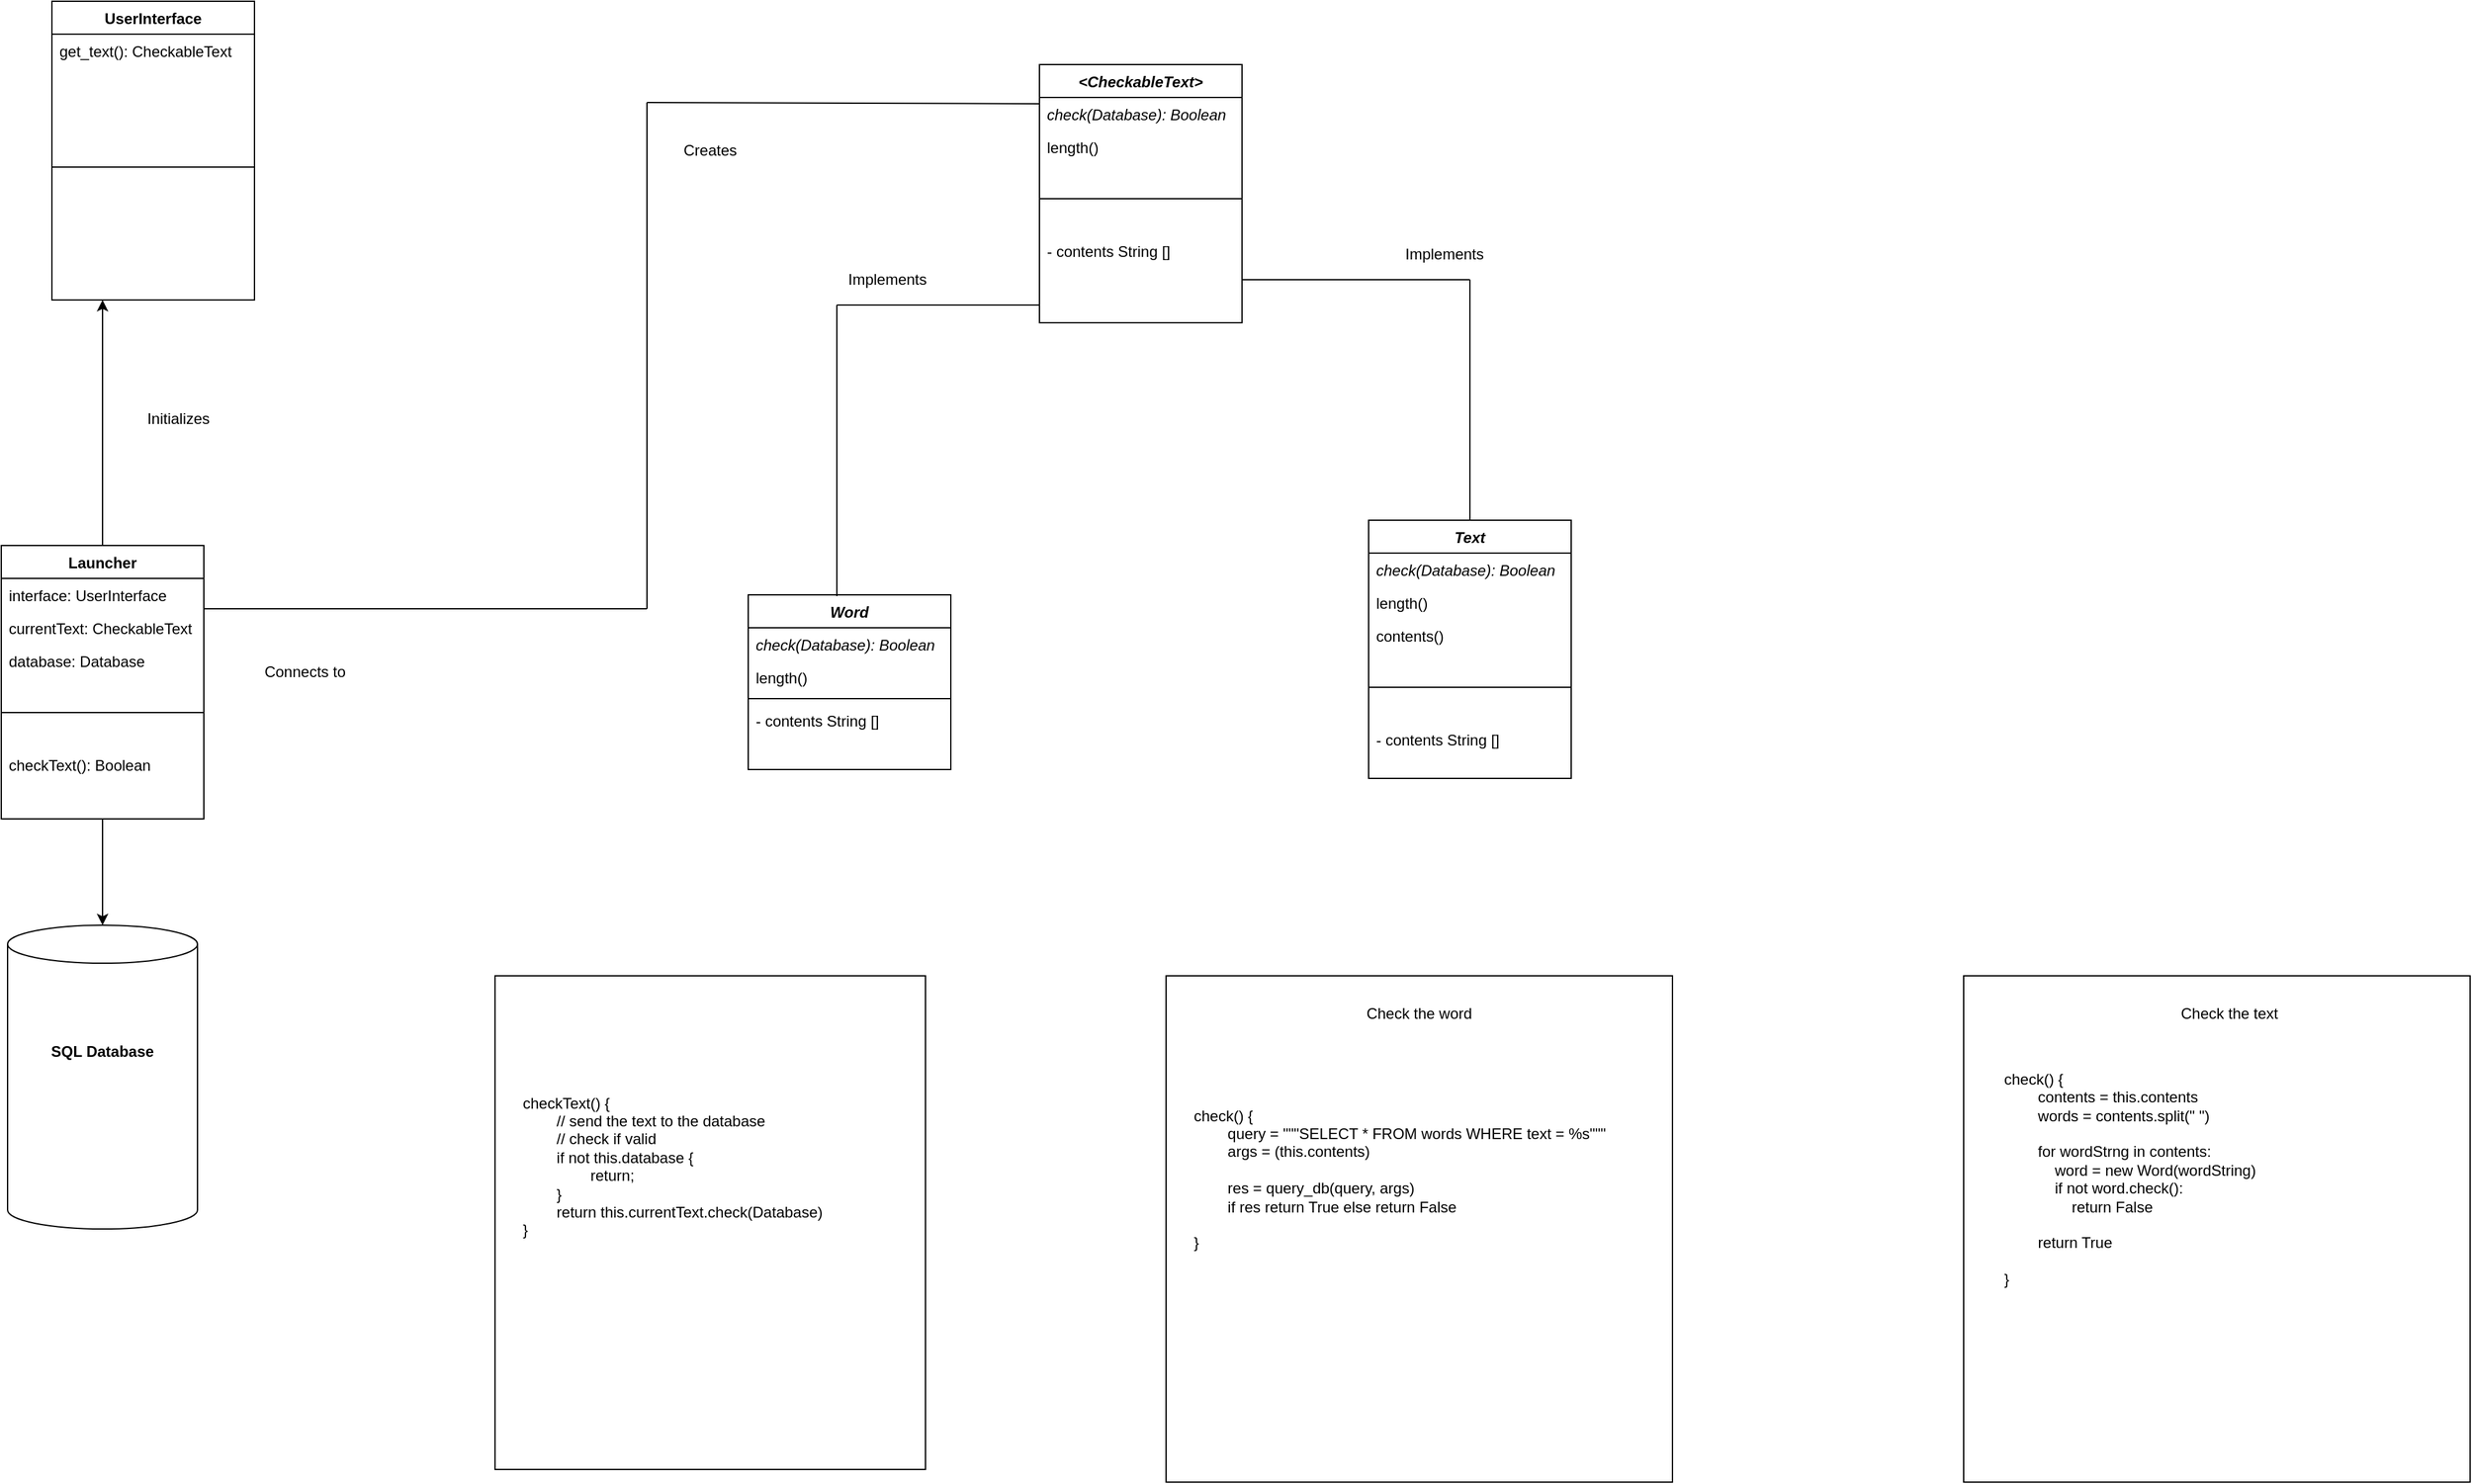 <mxfile version="14.9.0" type="device"><diagram id="C5RBs43oDa-KdzZeNtuy" name="Page-1"><mxGraphModel dx="1422" dy="1929" grid="1" gridSize="10" guides="1" tooltips="1" connect="1" arrows="1" fold="1" page="1" pageScale="1" pageWidth="827" pageHeight="1169" math="0" shadow="0"><root><mxCell id="WIyWlLk6GJQsqaUBKTNV-0"/><mxCell id="WIyWlLk6GJQsqaUBKTNV-1" parent="WIyWlLk6GJQsqaUBKTNV-0"/><mxCell id="zkfFHV4jXpPFQw0GAbJ--0" value="Text" style="swimlane;fontStyle=3;align=center;verticalAlign=top;childLayout=stackLayout;horizontal=1;startSize=26;horizontalStack=0;resizeParent=1;resizeLast=0;collapsible=1;marginBottom=0;rounded=0;shadow=0;strokeWidth=1;" parent="WIyWlLk6GJQsqaUBKTNV-1" vertex="1"><mxGeometry x="1140" y="390" width="160" height="204" as="geometry"><mxRectangle x="230" y="140" width="160" height="26" as="alternateBounds"/></mxGeometry></mxCell><mxCell id="zkfFHV4jXpPFQw0GAbJ--1" value="check(Database): Boolean" style="text;align=left;verticalAlign=top;spacingLeft=4;spacingRight=4;overflow=hidden;rotatable=0;points=[[0,0.5],[1,0.5]];portConstraint=eastwest;fontStyle=2" parent="zkfFHV4jXpPFQw0GAbJ--0" vertex="1"><mxGeometry y="26" width="160" height="26" as="geometry"/></mxCell><mxCell id="zkfFHV4jXpPFQw0GAbJ--2" value="length()" style="text;align=left;verticalAlign=top;spacingLeft=4;spacingRight=4;overflow=hidden;rotatable=0;points=[[0,0.5],[1,0.5]];portConstraint=eastwest;rounded=0;shadow=0;html=0;" parent="zkfFHV4jXpPFQw0GAbJ--0" vertex="1"><mxGeometry y="52" width="160" height="26" as="geometry"/></mxCell><mxCell id="MSbV0rSNzzdnsvfHrSGU-62" value="contents()" style="text;align=left;verticalAlign=top;spacingLeft=4;spacingRight=4;overflow=hidden;rotatable=0;points=[[0,0.5],[1,0.5]];portConstraint=eastwest;rounded=0;shadow=0;html=0;" vertex="1" parent="zkfFHV4jXpPFQw0GAbJ--0"><mxGeometry y="78" width="160" height="26" as="geometry"/></mxCell><mxCell id="zkfFHV4jXpPFQw0GAbJ--4" value="" style="line;html=1;strokeWidth=1;align=left;verticalAlign=middle;spacingTop=-1;spacingLeft=3;spacingRight=3;rotatable=0;labelPosition=right;points=[];portConstraint=eastwest;" parent="zkfFHV4jXpPFQw0GAbJ--0" vertex="1"><mxGeometry y="104" width="160" height="56" as="geometry"/></mxCell><mxCell id="zkfFHV4jXpPFQw0GAbJ--3" value="- contents String []" style="text;align=left;verticalAlign=top;spacingLeft=4;spacingRight=4;overflow=hidden;rotatable=0;points=[[0,0.5],[1,0.5]];portConstraint=eastwest;rounded=0;shadow=0;html=0;" parent="zkfFHV4jXpPFQw0GAbJ--0" vertex="1"><mxGeometry y="160" width="160" height="26" as="geometry"/></mxCell><mxCell id="MSbV0rSNzzdnsvfHrSGU-5" value="UserInterface" style="swimlane;fontStyle=1;align=center;verticalAlign=top;childLayout=stackLayout;horizontal=1;startSize=26;horizontalStack=0;resizeParent=1;resizeLast=0;collapsible=1;marginBottom=0;rounded=0;shadow=0;strokeWidth=1;" vertex="1" parent="WIyWlLk6GJQsqaUBKTNV-1"><mxGeometry x="100" y="-20" width="160" height="236" as="geometry"><mxRectangle x="340" y="380" width="170" height="26" as="alternateBounds"/></mxGeometry></mxCell><mxCell id="MSbV0rSNzzdnsvfHrSGU-6" value="get_text(): CheckableText" style="text;align=left;verticalAlign=top;spacingLeft=4;spacingRight=4;overflow=hidden;rotatable=0;points=[[0,0.5],[1,0.5]];portConstraint=eastwest;" vertex="1" parent="MSbV0rSNzzdnsvfHrSGU-5"><mxGeometry y="26" width="160" height="26" as="geometry"/></mxCell><mxCell id="MSbV0rSNzzdnsvfHrSGU-7" value="" style="line;html=1;strokeWidth=1;align=left;verticalAlign=middle;spacingTop=-1;spacingLeft=3;spacingRight=3;rotatable=0;labelPosition=right;points=[];portConstraint=eastwest;" vertex="1" parent="MSbV0rSNzzdnsvfHrSGU-5"><mxGeometry y="52" width="160" height="158" as="geometry"/></mxCell><mxCell id="MSbV0rSNzzdnsvfHrSGU-8" value="Launcher" style="swimlane;fontStyle=1;align=center;verticalAlign=top;childLayout=stackLayout;horizontal=1;startSize=26;horizontalStack=0;resizeParent=1;resizeLast=0;collapsible=1;marginBottom=0;rounded=0;shadow=0;strokeWidth=1;" vertex="1" parent="WIyWlLk6GJQsqaUBKTNV-1"><mxGeometry x="60" y="410" width="160" height="216" as="geometry"><mxRectangle x="550" y="140" width="160" height="26" as="alternateBounds"/></mxGeometry></mxCell><mxCell id="MSbV0rSNzzdnsvfHrSGU-9" value="interface: UserInterface" style="text;align=left;verticalAlign=top;spacingLeft=4;spacingRight=4;overflow=hidden;rotatable=0;points=[[0,0.5],[1,0.5]];portConstraint=eastwest;" vertex="1" parent="MSbV0rSNzzdnsvfHrSGU-8"><mxGeometry y="26" width="160" height="26" as="geometry"/></mxCell><mxCell id="MSbV0rSNzzdnsvfHrSGU-10" value="currentText: CheckableText" style="text;align=left;verticalAlign=top;spacingLeft=4;spacingRight=4;overflow=hidden;rotatable=0;points=[[0,0.5],[1,0.5]];portConstraint=eastwest;rounded=0;shadow=0;html=0;" vertex="1" parent="MSbV0rSNzzdnsvfHrSGU-8"><mxGeometry y="52" width="160" height="26" as="geometry"/></mxCell><mxCell id="MSbV0rSNzzdnsvfHrSGU-11" value="database: Database" style="text;align=left;verticalAlign=top;spacingLeft=4;spacingRight=4;overflow=hidden;rotatable=0;points=[[0,0.5],[1,0.5]];portConstraint=eastwest;rounded=0;shadow=0;html=0;" vertex="1" parent="MSbV0rSNzzdnsvfHrSGU-8"><mxGeometry y="78" width="160" height="26" as="geometry"/></mxCell><mxCell id="MSbV0rSNzzdnsvfHrSGU-14" value="" style="line;html=1;strokeWidth=1;align=left;verticalAlign=middle;spacingTop=-1;spacingLeft=3;spacingRight=3;rotatable=0;labelPosition=right;points=[];portConstraint=eastwest;" vertex="1" parent="MSbV0rSNzzdnsvfHrSGU-8"><mxGeometry y="104" width="160" height="56" as="geometry"/></mxCell><mxCell id="MSbV0rSNzzdnsvfHrSGU-80" value="checkText(): Boolean" style="text;align=left;verticalAlign=top;spacingLeft=4;spacingRight=4;overflow=hidden;rotatable=0;points=[[0,0.5],[1,0.5]];portConstraint=eastwest;rounded=0;shadow=0;html=0;" vertex="1" parent="MSbV0rSNzzdnsvfHrSGU-8"><mxGeometry y="160" width="160" height="26" as="geometry"/></mxCell><mxCell id="MSbV0rSNzzdnsvfHrSGU-19" value="" style="shape=cylinder3;whiteSpace=wrap;html=1;boundedLbl=1;backgroundOutline=1;size=15;" vertex="1" parent="WIyWlLk6GJQsqaUBKTNV-1"><mxGeometry x="65" y="710" width="150" height="240" as="geometry"/></mxCell><mxCell id="MSbV0rSNzzdnsvfHrSGU-27" value="&lt;b&gt;SQL Database&lt;/b&gt;" style="text;html=1;strokeColor=none;fillColor=none;align=center;verticalAlign=middle;whiteSpace=wrap;rounded=0;" vertex="1" parent="WIyWlLk6GJQsqaUBKTNV-1"><mxGeometry x="85" y="800" width="110" height="20" as="geometry"/></mxCell><mxCell id="MSbV0rSNzzdnsvfHrSGU-33" value="" style="endArrow=classic;html=1;entryX=0.25;entryY=1;entryDx=0;entryDy=0;" edge="1" parent="WIyWlLk6GJQsqaUBKTNV-1" target="MSbV0rSNzzdnsvfHrSGU-5"><mxGeometry width="50" height="50" relative="1" as="geometry"><mxPoint x="140" y="410" as="sourcePoint"/><mxPoint x="190" y="360" as="targetPoint"/></mxGeometry></mxCell><mxCell id="MSbV0rSNzzdnsvfHrSGU-51" value="Word" style="swimlane;fontStyle=3;align=center;verticalAlign=top;childLayout=stackLayout;horizontal=1;startSize=26;horizontalStack=0;resizeParent=1;resizeLast=0;collapsible=1;marginBottom=0;rounded=0;shadow=0;strokeWidth=1;" vertex="1" parent="WIyWlLk6GJQsqaUBKTNV-1"><mxGeometry x="650" y="449" width="160" height="138" as="geometry"><mxRectangle x="230" y="140" width="160" height="26" as="alternateBounds"/></mxGeometry></mxCell><mxCell id="MSbV0rSNzzdnsvfHrSGU-52" value="check(Database): Boolean" style="text;align=left;verticalAlign=top;spacingLeft=4;spacingRight=4;overflow=hidden;rotatable=0;points=[[0,0.5],[1,0.5]];portConstraint=eastwest;fontStyle=2" vertex="1" parent="MSbV0rSNzzdnsvfHrSGU-51"><mxGeometry y="26" width="160" height="26" as="geometry"/></mxCell><mxCell id="MSbV0rSNzzdnsvfHrSGU-53" value="length()" style="text;align=left;verticalAlign=top;spacingLeft=4;spacingRight=4;overflow=hidden;rotatable=0;points=[[0,0.5],[1,0.5]];portConstraint=eastwest;rounded=0;shadow=0;html=0;" vertex="1" parent="MSbV0rSNzzdnsvfHrSGU-51"><mxGeometry y="52" width="160" height="26" as="geometry"/></mxCell><mxCell id="MSbV0rSNzzdnsvfHrSGU-55" value="" style="line;html=1;strokeWidth=1;align=left;verticalAlign=middle;spacingTop=-1;spacingLeft=3;spacingRight=3;rotatable=0;labelPosition=right;points=[];portConstraint=eastwest;" vertex="1" parent="MSbV0rSNzzdnsvfHrSGU-51"><mxGeometry y="78" width="160" height="8" as="geometry"/></mxCell><mxCell id="MSbV0rSNzzdnsvfHrSGU-54" value="- contents String []" style="text;align=left;verticalAlign=top;spacingLeft=4;spacingRight=4;overflow=hidden;rotatable=0;points=[[0,0.5],[1,0.5]];portConstraint=eastwest;rounded=0;shadow=0;html=0;" vertex="1" parent="MSbV0rSNzzdnsvfHrSGU-51"><mxGeometry y="86" width="160" height="26" as="geometry"/></mxCell><mxCell id="MSbV0rSNzzdnsvfHrSGU-68" value="&lt;CheckableText&gt;" style="swimlane;fontStyle=3;align=center;verticalAlign=top;childLayout=stackLayout;horizontal=1;startSize=26;horizontalStack=0;resizeParent=1;resizeLast=0;collapsible=1;marginBottom=0;rounded=0;shadow=0;strokeWidth=1;" vertex="1" parent="WIyWlLk6GJQsqaUBKTNV-1"><mxGeometry x="880" y="30" width="160" height="204" as="geometry"><mxRectangle x="230" y="140" width="160" height="26" as="alternateBounds"/></mxGeometry></mxCell><mxCell id="MSbV0rSNzzdnsvfHrSGU-69" value="check(Database): Boolean" style="text;align=left;verticalAlign=top;spacingLeft=4;spacingRight=4;overflow=hidden;rotatable=0;points=[[0,0.5],[1,0.5]];portConstraint=eastwest;fontStyle=2" vertex="1" parent="MSbV0rSNzzdnsvfHrSGU-68"><mxGeometry y="26" width="160" height="26" as="geometry"/></mxCell><mxCell id="MSbV0rSNzzdnsvfHrSGU-70" value="length()" style="text;align=left;verticalAlign=top;spacingLeft=4;spacingRight=4;overflow=hidden;rotatable=0;points=[[0,0.5],[1,0.5]];portConstraint=eastwest;rounded=0;shadow=0;html=0;" vertex="1" parent="MSbV0rSNzzdnsvfHrSGU-68"><mxGeometry y="52" width="160" height="26" as="geometry"/></mxCell><mxCell id="MSbV0rSNzzdnsvfHrSGU-72" value="" style="line;html=1;strokeWidth=1;align=left;verticalAlign=middle;spacingTop=-1;spacingLeft=3;spacingRight=3;rotatable=0;labelPosition=right;points=[];portConstraint=eastwest;" vertex="1" parent="MSbV0rSNzzdnsvfHrSGU-68"><mxGeometry y="78" width="160" height="56" as="geometry"/></mxCell><mxCell id="MSbV0rSNzzdnsvfHrSGU-73" value="- contents String []" style="text;align=left;verticalAlign=top;spacingLeft=4;spacingRight=4;overflow=hidden;rotatable=0;points=[[0,0.5],[1,0.5]];portConstraint=eastwest;rounded=0;shadow=0;html=0;" vertex="1" parent="MSbV0rSNzzdnsvfHrSGU-68"><mxGeometry y="134" width="160" height="26" as="geometry"/></mxCell><mxCell id="MSbV0rSNzzdnsvfHrSGU-74" value="" style="endArrow=none;html=1;" edge="1" parent="WIyWlLk6GJQsqaUBKTNV-1"><mxGeometry width="50" height="50" relative="1" as="geometry"><mxPoint x="720" y="450" as="sourcePoint"/><mxPoint x="720" y="220" as="targetPoint"/></mxGeometry></mxCell><mxCell id="MSbV0rSNzzdnsvfHrSGU-75" value="" style="endArrow=none;html=1;" edge="1" parent="WIyWlLk6GJQsqaUBKTNV-1"><mxGeometry width="50" height="50" relative="1" as="geometry"><mxPoint x="720" y="220" as="sourcePoint"/><mxPoint x="880" y="220" as="targetPoint"/></mxGeometry></mxCell><mxCell id="MSbV0rSNzzdnsvfHrSGU-76" value="Implements" style="text;html=1;strokeColor=none;fillColor=none;align=center;verticalAlign=middle;whiteSpace=wrap;rounded=0;" vertex="1" parent="WIyWlLk6GJQsqaUBKTNV-1"><mxGeometry x="740" y="190" width="40" height="20" as="geometry"/></mxCell><mxCell id="MSbV0rSNzzdnsvfHrSGU-77" value="" style="endArrow=none;html=1;" edge="1" parent="WIyWlLk6GJQsqaUBKTNV-1"><mxGeometry width="50" height="50" relative="1" as="geometry"><mxPoint x="1220" y="390" as="sourcePoint"/><mxPoint x="1220" y="200" as="targetPoint"/></mxGeometry></mxCell><mxCell id="MSbV0rSNzzdnsvfHrSGU-78" value="" style="endArrow=none;html=1;" edge="1" parent="WIyWlLk6GJQsqaUBKTNV-1"><mxGeometry width="50" height="50" relative="1" as="geometry"><mxPoint x="1220" y="200" as="sourcePoint"/><mxPoint x="1040" y="200" as="targetPoint"/></mxGeometry></mxCell><mxCell id="MSbV0rSNzzdnsvfHrSGU-79" value="Implements" style="text;html=1;strokeColor=none;fillColor=none;align=center;verticalAlign=middle;whiteSpace=wrap;rounded=0;" vertex="1" parent="WIyWlLk6GJQsqaUBKTNV-1"><mxGeometry x="1180" y="170" width="40" height="20" as="geometry"/></mxCell><mxCell id="MSbV0rSNzzdnsvfHrSGU-81" value="" style="endArrow=classic;html=1;exitX=0.5;exitY=1;exitDx=0;exitDy=0;" edge="1" parent="WIyWlLk6GJQsqaUBKTNV-1" source="MSbV0rSNzzdnsvfHrSGU-8" target="MSbV0rSNzzdnsvfHrSGU-19"><mxGeometry width="50" height="50" relative="1" as="geometry"><mxPoint x="220" y="510" as="sourcePoint"/><mxPoint x="270" y="460" as="targetPoint"/></mxGeometry></mxCell><mxCell id="MSbV0rSNzzdnsvfHrSGU-82" value="Connects to" style="text;html=1;strokeColor=none;fillColor=none;align=center;verticalAlign=middle;whiteSpace=wrap;rounded=0;" vertex="1" parent="WIyWlLk6GJQsqaUBKTNV-1"><mxGeometry x="250" y="500" width="100" height="20" as="geometry"/></mxCell><mxCell id="MSbV0rSNzzdnsvfHrSGU-83" value="Initializes" style="text;html=1;strokeColor=none;fillColor=none;align=center;verticalAlign=middle;whiteSpace=wrap;rounded=0;" vertex="1" parent="WIyWlLk6GJQsqaUBKTNV-1"><mxGeometry x="150" y="300" width="100" height="20" as="geometry"/></mxCell><mxCell id="MSbV0rSNzzdnsvfHrSGU-85" value="Creates" style="text;html=1;strokeColor=none;fillColor=none;align=center;verticalAlign=middle;whiteSpace=wrap;rounded=0;" vertex="1" parent="WIyWlLk6GJQsqaUBKTNV-1"><mxGeometry x="600" y="88" width="40" height="20" as="geometry"/></mxCell><mxCell id="MSbV0rSNzzdnsvfHrSGU-86" value="" style="endArrow=none;html=1;" edge="1" parent="WIyWlLk6GJQsqaUBKTNV-1"><mxGeometry width="50" height="50" relative="1" as="geometry"><mxPoint x="220" y="460" as="sourcePoint"/><mxPoint x="570" y="460" as="targetPoint"/></mxGeometry></mxCell><mxCell id="MSbV0rSNzzdnsvfHrSGU-87" value="" style="endArrow=none;html=1;" edge="1" parent="WIyWlLk6GJQsqaUBKTNV-1"><mxGeometry width="50" height="50" relative="1" as="geometry"><mxPoint x="570" y="460" as="sourcePoint"/><mxPoint x="570" y="60" as="targetPoint"/></mxGeometry></mxCell><mxCell id="MSbV0rSNzzdnsvfHrSGU-88" value="" style="endArrow=none;html=1;entryX=0;entryY=0.192;entryDx=0;entryDy=0;entryPerimeter=0;" edge="1" parent="WIyWlLk6GJQsqaUBKTNV-1" target="MSbV0rSNzzdnsvfHrSGU-69"><mxGeometry width="50" height="50" relative="1" as="geometry"><mxPoint x="570" y="60" as="sourcePoint"/><mxPoint x="870" y="60" as="targetPoint"/></mxGeometry></mxCell><mxCell id="MSbV0rSNzzdnsvfHrSGU-89" value="" style="rounded=0;whiteSpace=wrap;html=1;" vertex="1" parent="WIyWlLk6GJQsqaUBKTNV-1"><mxGeometry x="450" y="750" width="340" height="390" as="geometry"/></mxCell><mxCell id="MSbV0rSNzzdnsvfHrSGU-90" value="&lt;div align=&quot;left&quot;&gt;checkText() {&lt;/div&gt;&lt;div align=&quot;left&quot;&gt;&lt;span style=&quot;white-space: pre&quot;&gt;&#9;&lt;/span&gt;// send the text to the database&lt;/div&gt;&lt;div align=&quot;left&quot;&gt;&amp;nbsp;&amp;nbsp;&amp;nbsp;&amp;nbsp;&amp;nbsp;&amp;nbsp;&amp;nbsp; // check if valid&lt;/div&gt;&lt;div align=&quot;left&quot;&gt;&lt;span style=&quot;white-space: pre&quot;&gt;&#9;&lt;/span&gt;if not this.database {&lt;/div&gt;&lt;div align=&quot;left&quot;&gt;&lt;span style=&quot;white-space: pre&quot;&gt;&#9;&lt;/span&gt;&lt;span style=&quot;white-space: pre&quot;&gt;&#9;&lt;/span&gt;return;&lt;/div&gt;&lt;div align=&quot;left&quot;&gt;&amp;nbsp;&amp;nbsp;&amp;nbsp;&amp;nbsp;&amp;nbsp;&amp;nbsp;&amp;nbsp; }&lt;br&gt;&lt;/div&gt;&lt;div align=&quot;left&quot;&gt;&amp;nbsp;&amp;nbsp;&amp;nbsp;&amp;nbsp;&amp;nbsp;&amp;nbsp;&amp;nbsp; return this.currentText.check(Database)&lt;/div&gt;&lt;div align=&quot;left&quot;&gt;}&lt;/div&gt;&lt;div align=&quot;left&quot;&gt;&lt;br&gt;&lt;/div&gt;&lt;div align=&quot;left&quot;&gt;&lt;span style=&quot;white-space: pre&quot;&gt;&#9;&lt;/span&gt;&lt;br&gt;&lt;/div&gt;" style="text;html=1;strokeColor=none;fillColor=none;align=left;verticalAlign=middle;whiteSpace=wrap;rounded=0;" vertex="1" parent="WIyWlLk6GJQsqaUBKTNV-1"><mxGeometry x="470" y="790" width="260" height="250" as="geometry"/></mxCell><mxCell id="MSbV0rSNzzdnsvfHrSGU-91" value="" style="rounded=0;whiteSpace=wrap;html=1;" vertex="1" parent="WIyWlLk6GJQsqaUBKTNV-1"><mxGeometry x="980" y="750" width="400" height="400" as="geometry"/></mxCell><mxCell id="MSbV0rSNzzdnsvfHrSGU-92" value="&lt;div align=&quot;left&quot;&gt;check() {&lt;/div&gt;&lt;div align=&quot;left&quot;&gt;&lt;span style=&quot;white-space: pre&quot;&gt;&lt;span style=&quot;white-space: pre&quot;&gt;&#9;query = &lt;/span&gt;&quot;&quot;&quot;SELECT * FROM words WHERE text = %s&quot;&quot;&quot;&lt;/span&gt;&lt;/div&gt;&lt;div align=&quot;left&quot;&gt;&lt;span style=&quot;white-space: pre&quot;&gt;        args = (this.contents)&lt;/span&gt;&lt;/div&gt;&lt;div align=&quot;left&quot;&gt;&lt;span style=&quot;white-space: pre&quot;&gt;&lt;br&gt;&lt;/span&gt;&lt;/div&gt;&lt;div align=&quot;left&quot;&gt;&lt;span style=&quot;white-space: pre&quot;&gt;&lt;span style=&quot;white-space: pre&quot;&gt;        res = query_db(query, args)&lt;/span&gt;&lt;/span&gt;&lt;/div&gt;&lt;div align=&quot;left&quot;&gt;&lt;span style=&quot;white-space: pre&quot;&gt;&lt;span style=&quot;white-space: pre&quot;&gt;        if res return True else return False&lt;br&gt;&lt;/span&gt;&lt;/span&gt;&lt;/div&gt;&lt;div align=&quot;left&quot;&gt;&lt;span style=&quot;white-space: pre&quot;&gt;&lt;span style=&quot;white-space: pre&quot;&gt;&lt;/span&gt;&lt;br&gt;&lt;/span&gt;&lt;/div&gt;&lt;div align=&quot;left&quot;&gt;}&lt;/div&gt;&lt;div align=&quot;left&quot;&gt;&lt;br&gt;&lt;/div&gt;&lt;div align=&quot;left&quot;&gt;&lt;span style=&quot;white-space: pre&quot;&gt;&#9;&lt;/span&gt;&lt;br&gt;&lt;/div&gt;" style="text;html=1;strokeColor=none;fillColor=none;align=left;verticalAlign=middle;whiteSpace=wrap;rounded=0;" vertex="1" parent="WIyWlLk6GJQsqaUBKTNV-1"><mxGeometry x="1000" y="800" width="340" height="250" as="geometry"/></mxCell><mxCell id="MSbV0rSNzzdnsvfHrSGU-93" value="Check the word " style="text;html=1;strokeColor=none;fillColor=none;align=center;verticalAlign=middle;whiteSpace=wrap;rounded=0;" vertex="1" parent="WIyWlLk6GJQsqaUBKTNV-1"><mxGeometry x="1120" y="770" width="120" height="20" as="geometry"/></mxCell><mxCell id="MSbV0rSNzzdnsvfHrSGU-95" value="" style="rounded=0;whiteSpace=wrap;html=1;" vertex="1" parent="WIyWlLk6GJQsqaUBKTNV-1"><mxGeometry x="1610" y="750" width="400" height="400" as="geometry"/></mxCell><mxCell id="MSbV0rSNzzdnsvfHrSGU-96" value="Check the text " style="text;html=1;strokeColor=none;fillColor=none;align=center;verticalAlign=middle;whiteSpace=wrap;rounded=0;" vertex="1" parent="WIyWlLk6GJQsqaUBKTNV-1"><mxGeometry x="1760" y="770" width="120" height="20" as="geometry"/></mxCell><mxCell id="MSbV0rSNzzdnsvfHrSGU-97" value="&lt;div align=&quot;left&quot;&gt;check() {&lt;/div&gt;&lt;div align=&quot;left&quot;&gt;&amp;nbsp;&amp;nbsp;&amp;nbsp;&amp;nbsp;&amp;nbsp;&amp;nbsp;&amp;nbsp; contents = this.contents&lt;/div&gt;&lt;div align=&quot;left&quot;&gt;&amp;nbsp;&amp;nbsp;&amp;nbsp;&amp;nbsp;&amp;nbsp;&amp;nbsp;&amp;nbsp; words = contents.split(&quot; &quot;)&lt;/div&gt;&lt;div align=&quot;left&quot;&gt;&lt;br&gt;&lt;/div&gt;&lt;div align=&quot;left&quot;&gt;&amp;nbsp;&amp;nbsp;&amp;nbsp;&amp;nbsp;&amp;nbsp;&amp;nbsp;&amp;nbsp; for wordStrng in contents:&lt;/div&gt;&lt;div align=&quot;left&quot;&gt;&amp;nbsp;&amp;nbsp;&amp;nbsp;&amp;nbsp;&amp;nbsp;&amp;nbsp;&amp;nbsp;&amp;nbsp;&amp;nbsp;&amp;nbsp;&amp;nbsp; word = new Word(wordString)&lt;/div&gt;&lt;div align=&quot;left&quot;&gt;&amp;nbsp;&amp;nbsp;&amp;nbsp;&amp;nbsp;&amp;nbsp;&amp;nbsp;&amp;nbsp;&amp;nbsp;&amp;nbsp;&amp;nbsp;&amp;nbsp; if not word.check():&lt;/div&gt;&lt;div align=&quot;left&quot;&gt;&amp;nbsp;&amp;nbsp;&amp;nbsp;&amp;nbsp;&amp;nbsp;&amp;nbsp;&amp;nbsp;&amp;nbsp;&amp;nbsp;&amp;nbsp;&amp;nbsp;&amp;nbsp;&amp;nbsp;&amp;nbsp;&amp;nbsp; return False&lt;/div&gt;&lt;div align=&quot;left&quot;&gt;&lt;br&gt;&lt;/div&gt;&lt;div align=&quot;left&quot;&gt;&amp;nbsp;&amp;nbsp;&amp;nbsp;&amp;nbsp;&amp;nbsp;&amp;nbsp;&amp;nbsp; return True&lt;br&gt;&lt;/div&gt;&lt;div align=&quot;left&quot;&gt;&amp;nbsp;&amp;nbsp;&amp;nbsp;&amp;nbsp;&amp;nbsp;&amp;nbsp;&amp;nbsp;&amp;nbsp;&amp;nbsp;&amp;nbsp; &lt;br&gt;&lt;/div&gt;&lt;div align=&quot;left&quot;&gt;}&lt;/div&gt;&lt;div align=&quot;left&quot;&gt;&lt;br&gt;&lt;/div&gt;&lt;div align=&quot;left&quot;&gt;&lt;span style=&quot;white-space: pre&quot;&gt;&#9;&lt;/span&gt;&lt;br&gt;&lt;/div&gt;" style="text;html=1;strokeColor=none;fillColor=none;align=left;verticalAlign=middle;whiteSpace=wrap;rounded=0;" vertex="1" parent="WIyWlLk6GJQsqaUBKTNV-1"><mxGeometry x="1640" y="800" width="340" height="250" as="geometry"/></mxCell></root></mxGraphModel></diagram></mxfile>